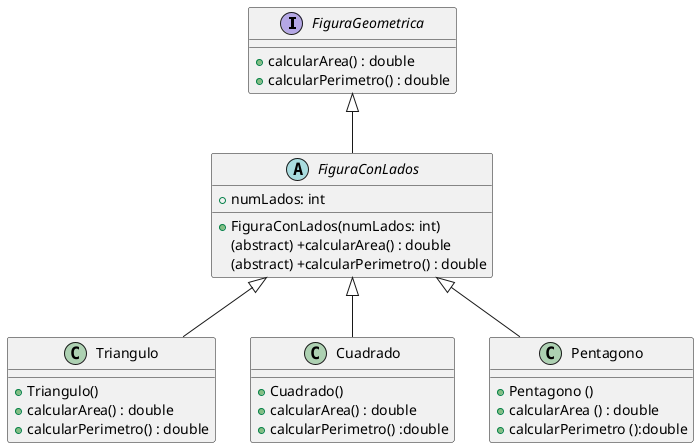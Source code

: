 @startuml
interface FiguraGeometrica{
    +calcularArea() : double
    +calcularPerimetro() : double
}
abstract class FiguraConLados extends FiguraGeometrica{
    +numLados: int
    +FiguraConLados(numLados: int)
    (abstract) +calcularArea() : double
    (abstract) +calcularPerimetro() : double
}
class Triangulo extends FiguraConLados{
    +Triangulo()
    +calcularArea() : double
    +calcularPerimetro() : double
}
class Cuadrado extends FiguraConLados{
    +Cuadrado()
    +calcularArea() : double
    +calcularPerimetro() :double
}
class Pentagono extends FiguraConLados{
    + Pentagono ()
    + calcularArea () : double
    + calcularPerimetro ():double
}
@enduml
